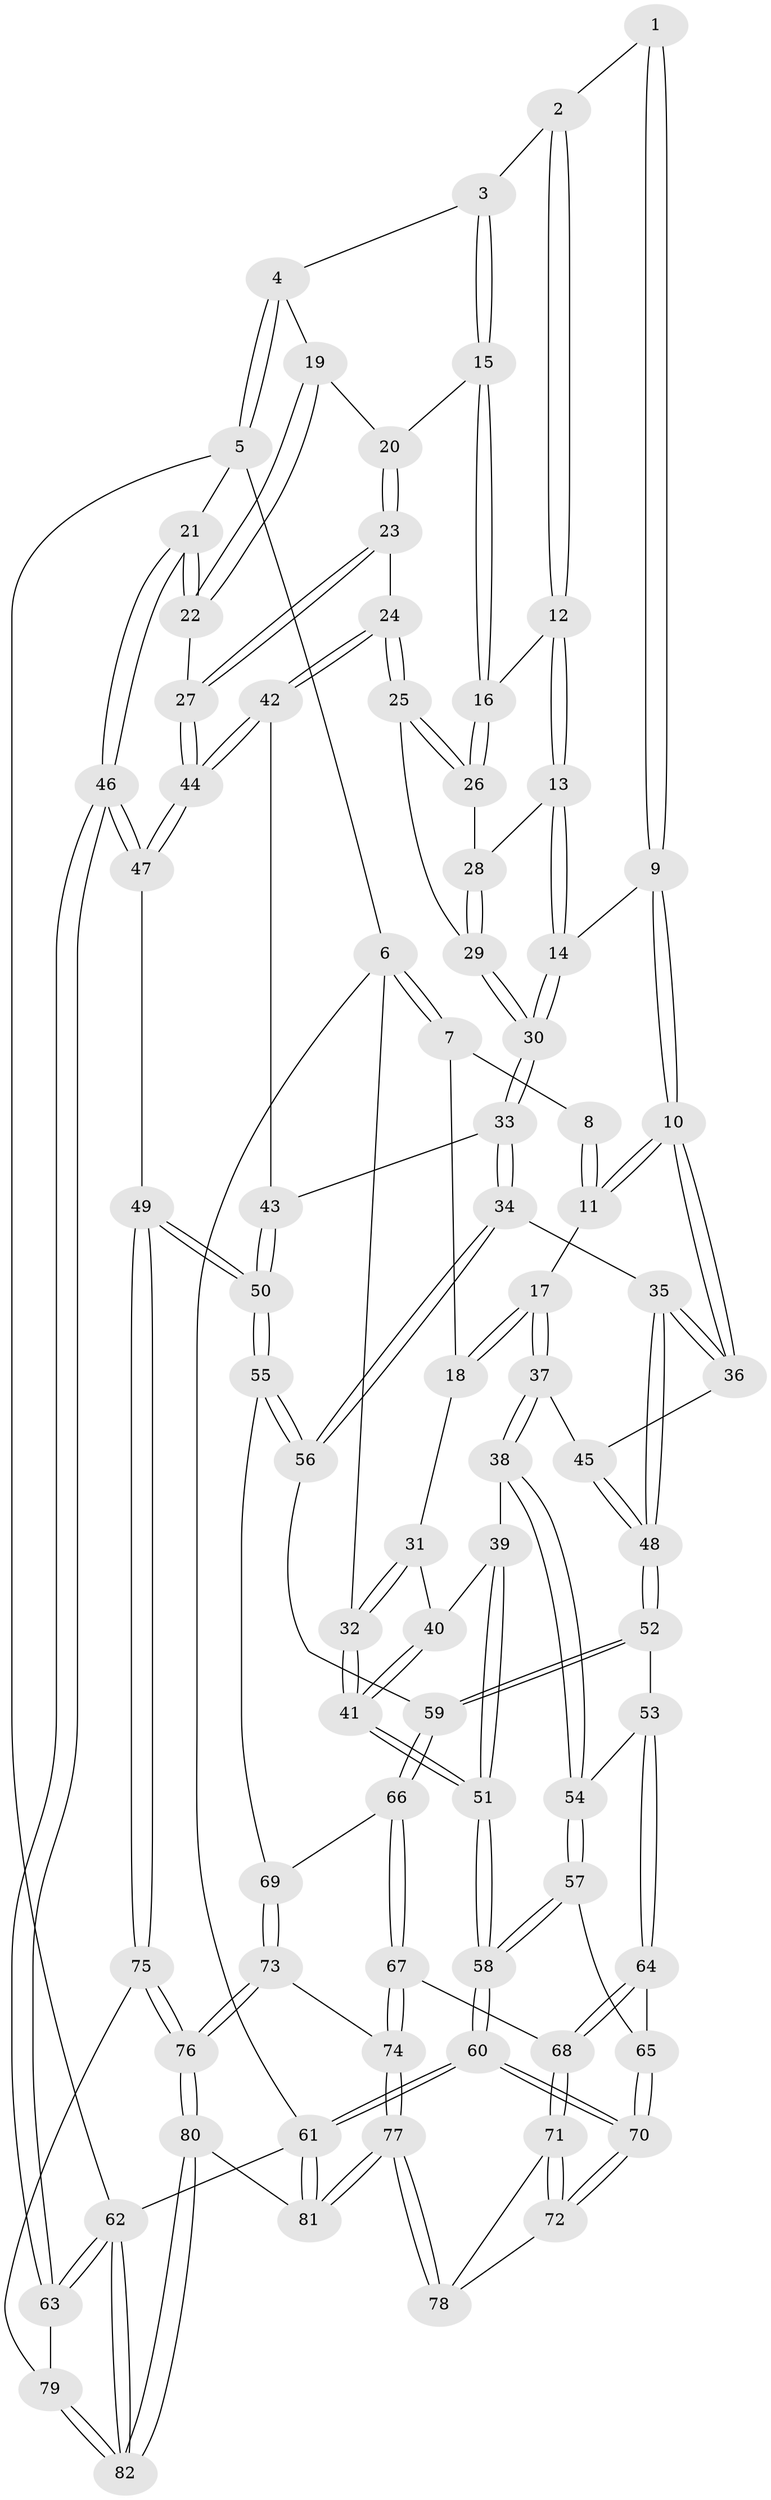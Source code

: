 // coarse degree distribution, {3: 0.1702127659574468, 4: 0.2978723404255319, 5: 0.46808510638297873, 6: 0.06382978723404255}
// Generated by graph-tools (version 1.1) at 2025/42/03/06/25 10:42:36]
// undirected, 82 vertices, 202 edges
graph export_dot {
graph [start="1"]
  node [color=gray90,style=filled];
  1 [pos="+0.397242350994382+0"];
  2 [pos="+0.5627849998138412+0"];
  3 [pos="+0.8735237971385512+0"];
  4 [pos="+1+0"];
  5 [pos="+1+0"];
  6 [pos="+0+0"];
  7 [pos="+0.1218351474156152+0"];
  8 [pos="+0.31337796123900563+0"];
  9 [pos="+0.4508788497505689+0.17913943866474927"];
  10 [pos="+0.3833638303942533+0.19566913252399562"];
  11 [pos="+0.3695514031282353+0.19335600455011956"];
  12 [pos="+0.5735301669675354+0.03941188466658965"];
  13 [pos="+0.5603899416505751+0.07267836997156762"];
  14 [pos="+0.47027578628869426+0.17552614212718717"];
  15 [pos="+0.7762499757745934+0.07545357618760834"];
  16 [pos="+0.7555484228714812+0.10266466178618265"];
  17 [pos="+0.36614868366621584+0.19444431295657802"];
  18 [pos="+0.20528879727693958+0.16617189427729673"];
  19 [pos="+0.9239560890620442+0.10444356565683273"];
  20 [pos="+0.905589646201726+0.11694110819395145"];
  21 [pos="+1+0.26523747457774355"];
  22 [pos="+1+0.2621050104530982"];
  23 [pos="+0.8674165451242322+0.19653012792578778"];
  24 [pos="+0.7659211237048512+0.2253708840872631"];
  25 [pos="+0.7630501043268944+0.22268739605020935"];
  26 [pos="+0.7549389072204362+0.18091302066928477"];
  27 [pos="+1+0.28827963224204495"];
  28 [pos="+0.6142042332912256+0.13079275709274363"];
  29 [pos="+0.657969687513059+0.237815310106096"];
  30 [pos="+0.5835020457186758+0.2801027906925311"];
  31 [pos="+0.15731637910874482+0.1979362493985765"];
  32 [pos="+0+0"];
  33 [pos="+0.5883558605475534+0.41329639935244394"];
  34 [pos="+0.5830419519745901+0.4177298068165052"];
  35 [pos="+0.540586831256745+0.4354820242399081"];
  36 [pos="+0.44202649675691275+0.360487969403259"];
  37 [pos="+0.2601782243249038+0.41940259545377484"];
  38 [pos="+0.2468327934663631+0.4291586917881462"];
  39 [pos="+0.21171703825996227+0.4162079108631577"];
  40 [pos="+0.15338200515696992+0.2052478276716124"];
  41 [pos="+0+0.39600878500962283"];
  42 [pos="+0.7973751230266208+0.38429363203641514"];
  43 [pos="+0.7244219964674745+0.417712458232947"];
  44 [pos="+0.8473841957283385+0.40371235771127206"];
  45 [pos="+0.3374055778491702+0.4180967678449289"];
  46 [pos="+1+0.5754591397155602"];
  47 [pos="+0.9134486385855252+0.5363854411876394"];
  48 [pos="+0.48824130663110465+0.5071709598766567"];
  49 [pos="+0.7937470974913365+0.692731520331488"];
  50 [pos="+0.7232088554499677+0.657055388791885"];
  51 [pos="+0+0.4578947984041615"];
  52 [pos="+0.4767435211039133+0.5400771052620229"];
  53 [pos="+0.4449623250497148+0.551698921742676"];
  54 [pos="+0.2607473292705911+0.4939494714683759"];
  55 [pos="+0.7115133351224742+0.6561554510765895"];
  56 [pos="+0.6589448601794495+0.6094504567873266"];
  57 [pos="+0.23558501120320424+0.6083257820357324"];
  58 [pos="+0+0.6260030457524326"];
  59 [pos="+0.497211664898+0.57336094649012"];
  60 [pos="+0+1"];
  61 [pos="+0+1"];
  62 [pos="+1+1"];
  63 [pos="+1+0.8543913019656698"];
  64 [pos="+0.33956734355100293+0.6713086109763918"];
  65 [pos="+0.27231847980185236+0.6636907681988876"];
  66 [pos="+0.5156235634953704+0.6918088324380367"];
  67 [pos="+0.45178726321823837+0.7532146376291771"];
  68 [pos="+0.4224103562713051+0.750901338048061"];
  69 [pos="+0.6068118122140725+0.7077731130136037"];
  70 [pos="+0.1705816519272854+0.8901731859617416"];
  71 [pos="+0.38612012447595845+0.7951854913632662"];
  72 [pos="+0.24306926104217624+0.8804352295394248"];
  73 [pos="+0.5994913297527822+0.8005532511959537"];
  74 [pos="+0.48462023966303897+0.8063061067169"];
  75 [pos="+0.8114624440126962+0.7406630145002342"];
  76 [pos="+0.6868717449312196+0.9471208836468143"];
  77 [pos="+0.5066007916886218+0.984727911860761"];
  78 [pos="+0.4167827244329176+0.9275825474088409"];
  79 [pos="+0.8537175719950831+0.7595146791878225"];
  80 [pos="+0.6513940064807348+1"];
  81 [pos="+0.5831112185291454+1"];
  82 [pos="+0.9851428295298337+1"];
  1 -- 2;
  1 -- 9;
  1 -- 9;
  2 -- 3;
  2 -- 12;
  2 -- 12;
  3 -- 4;
  3 -- 15;
  3 -- 15;
  4 -- 5;
  4 -- 5;
  4 -- 19;
  5 -- 6;
  5 -- 21;
  5 -- 62;
  6 -- 7;
  6 -- 7;
  6 -- 32;
  6 -- 61;
  7 -- 8;
  7 -- 18;
  8 -- 11;
  8 -- 11;
  9 -- 10;
  9 -- 10;
  9 -- 14;
  10 -- 11;
  10 -- 11;
  10 -- 36;
  10 -- 36;
  11 -- 17;
  12 -- 13;
  12 -- 13;
  12 -- 16;
  13 -- 14;
  13 -- 14;
  13 -- 28;
  14 -- 30;
  14 -- 30;
  15 -- 16;
  15 -- 16;
  15 -- 20;
  16 -- 26;
  16 -- 26;
  17 -- 18;
  17 -- 18;
  17 -- 37;
  17 -- 37;
  18 -- 31;
  19 -- 20;
  19 -- 22;
  19 -- 22;
  20 -- 23;
  20 -- 23;
  21 -- 22;
  21 -- 22;
  21 -- 46;
  21 -- 46;
  22 -- 27;
  23 -- 24;
  23 -- 27;
  23 -- 27;
  24 -- 25;
  24 -- 25;
  24 -- 42;
  24 -- 42;
  25 -- 26;
  25 -- 26;
  25 -- 29;
  26 -- 28;
  27 -- 44;
  27 -- 44;
  28 -- 29;
  28 -- 29;
  29 -- 30;
  29 -- 30;
  30 -- 33;
  30 -- 33;
  31 -- 32;
  31 -- 32;
  31 -- 40;
  32 -- 41;
  32 -- 41;
  33 -- 34;
  33 -- 34;
  33 -- 43;
  34 -- 35;
  34 -- 56;
  34 -- 56;
  35 -- 36;
  35 -- 36;
  35 -- 48;
  35 -- 48;
  36 -- 45;
  37 -- 38;
  37 -- 38;
  37 -- 45;
  38 -- 39;
  38 -- 54;
  38 -- 54;
  39 -- 40;
  39 -- 51;
  39 -- 51;
  40 -- 41;
  40 -- 41;
  41 -- 51;
  41 -- 51;
  42 -- 43;
  42 -- 44;
  42 -- 44;
  43 -- 50;
  43 -- 50;
  44 -- 47;
  44 -- 47;
  45 -- 48;
  45 -- 48;
  46 -- 47;
  46 -- 47;
  46 -- 63;
  46 -- 63;
  47 -- 49;
  48 -- 52;
  48 -- 52;
  49 -- 50;
  49 -- 50;
  49 -- 75;
  49 -- 75;
  50 -- 55;
  50 -- 55;
  51 -- 58;
  51 -- 58;
  52 -- 53;
  52 -- 59;
  52 -- 59;
  53 -- 54;
  53 -- 64;
  53 -- 64;
  54 -- 57;
  54 -- 57;
  55 -- 56;
  55 -- 56;
  55 -- 69;
  56 -- 59;
  57 -- 58;
  57 -- 58;
  57 -- 65;
  58 -- 60;
  58 -- 60;
  59 -- 66;
  59 -- 66;
  60 -- 61;
  60 -- 61;
  60 -- 70;
  60 -- 70;
  61 -- 81;
  61 -- 81;
  61 -- 62;
  62 -- 63;
  62 -- 63;
  62 -- 82;
  62 -- 82;
  63 -- 79;
  64 -- 65;
  64 -- 68;
  64 -- 68;
  65 -- 70;
  65 -- 70;
  66 -- 67;
  66 -- 67;
  66 -- 69;
  67 -- 68;
  67 -- 74;
  67 -- 74;
  68 -- 71;
  68 -- 71;
  69 -- 73;
  69 -- 73;
  70 -- 72;
  70 -- 72;
  71 -- 72;
  71 -- 72;
  71 -- 78;
  72 -- 78;
  73 -- 74;
  73 -- 76;
  73 -- 76;
  74 -- 77;
  74 -- 77;
  75 -- 76;
  75 -- 76;
  75 -- 79;
  76 -- 80;
  76 -- 80;
  77 -- 78;
  77 -- 78;
  77 -- 81;
  77 -- 81;
  79 -- 82;
  79 -- 82;
  80 -- 81;
  80 -- 82;
  80 -- 82;
}
